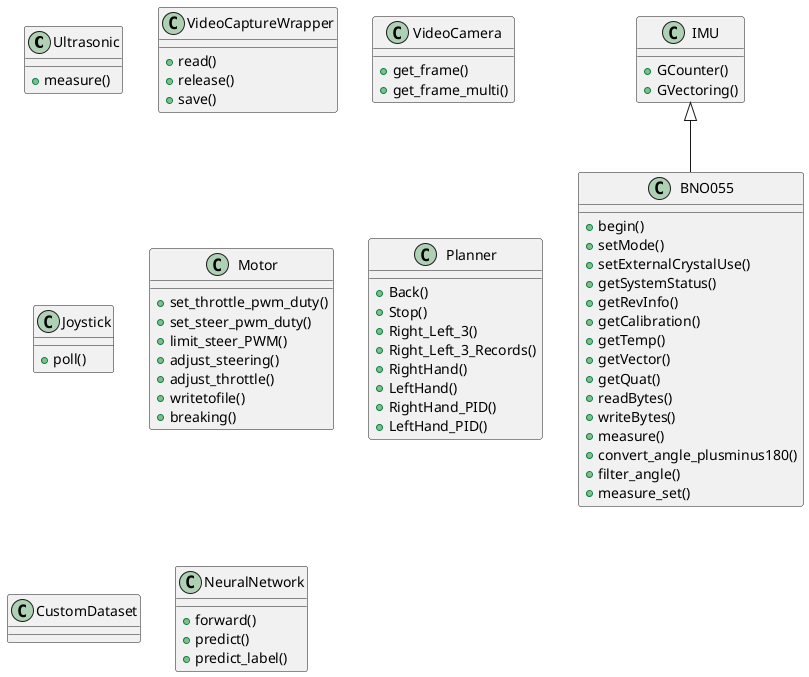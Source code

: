 @startuml togikai

' Class
' == ultrasonic.py
class Ultrasonic {
    +measure()
}

' == camera_multiprocess.py
class VideoCaptureWrapper {
    +read()
    +release()
    +save()
}

' == fpv.py
class VideoCamera {
    +get_frame()
    +get_frame_multi()
}

' == gyro.py
class IMU {
    +GCounter()
    +GVectoring()
}

class BNO055 {
    +begin()
    +setMode()
    +setExternalCrystalUse()
    +getSystemStatus()
    +getRevInfo()
    +getCalibration()
    +getTemp()
    +getVector()
    +getQuat()
    +readBytes()
    +writeBytes()
    +measure()
    +convert_angle_plusminus180()
    +filter_angle()
    +measure_set()
}

' == joystick.py
class Joystick {
    +poll()
}

' == motor.py
class Motor {
    +set_throttle_pwm_duty()
    +set_steer_pwm_duty()
    +limit_steer_PWM()
    +adjust_steering()
    +adjust_throttle()
    +writetofile()
    +breaking()
}

' == planner.py
class Planner {
    +Back()
    +Stop()
    +Right_Left_3()
    +Right_Left_3_Records()
    +RightHand()
    +LeftHand()
    +RightHand_PID()
    +LeftHand_PID()
}

' == train_pytorch.py
class CustomDataset
class NeuralNetwork {
    +forward()
    +predict()
    +predict_label()
}

IMU <|-- BNO055

@enduml
